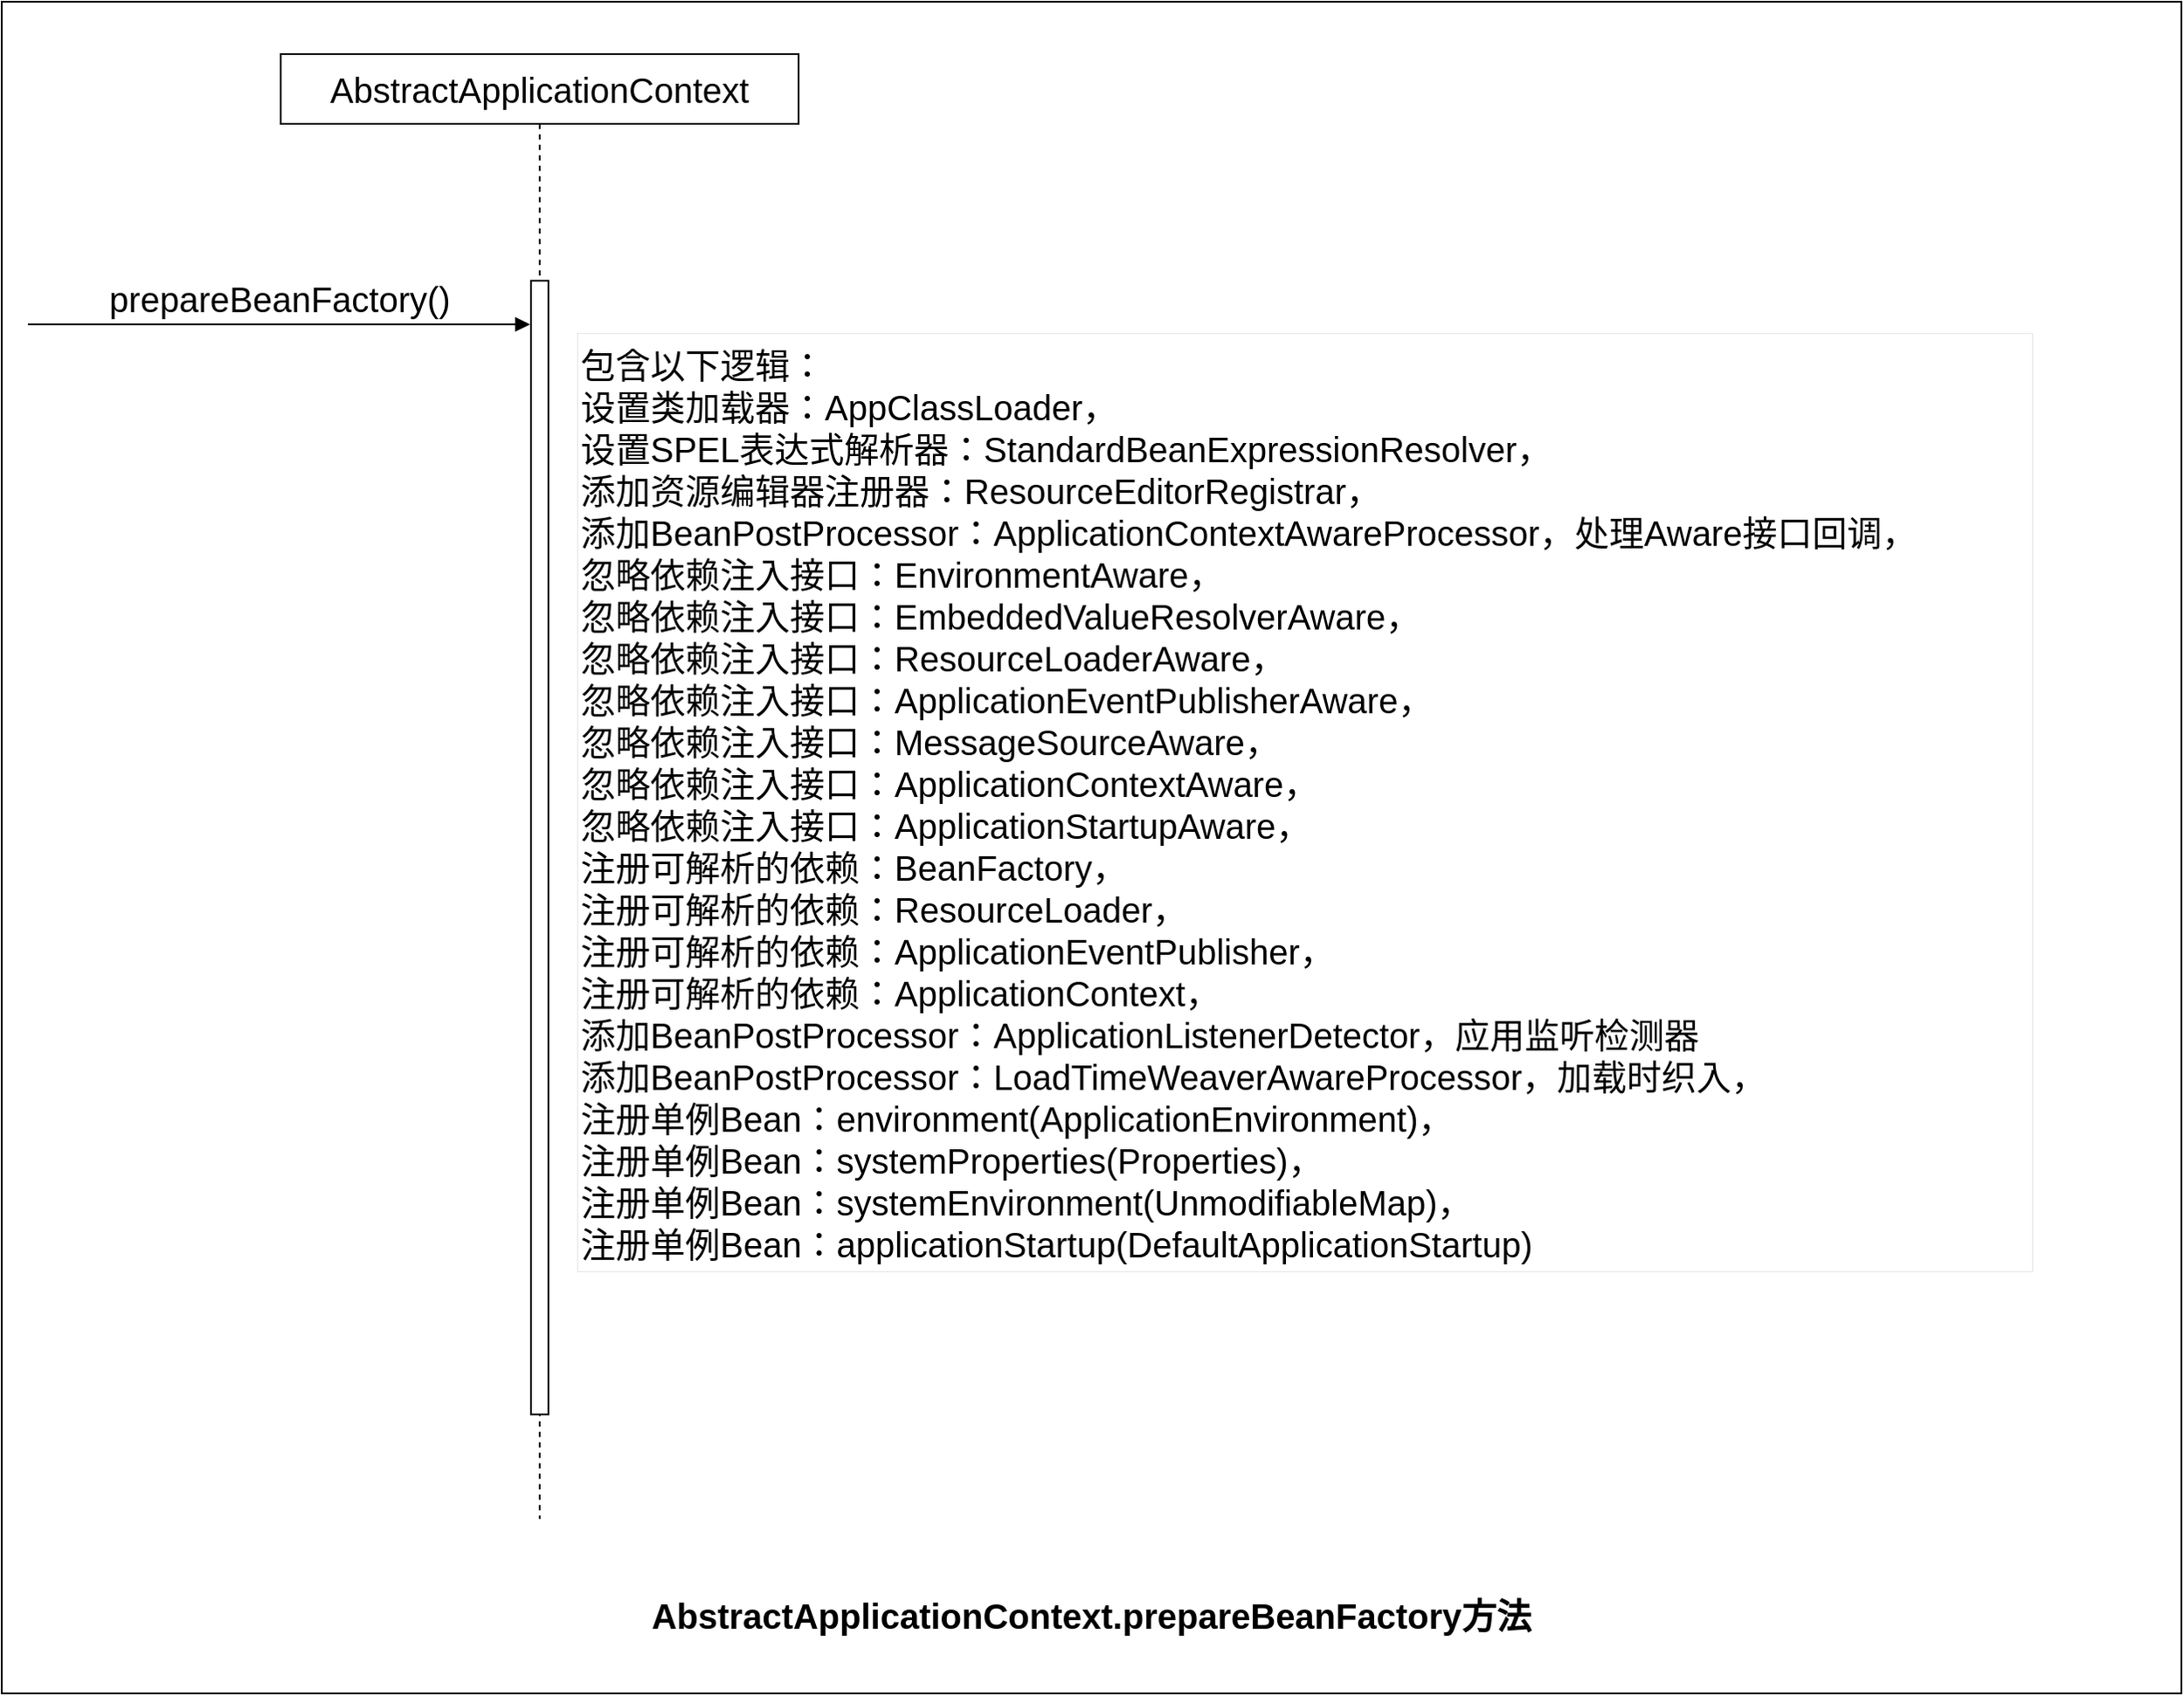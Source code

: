 <mxfile version="28.2.5">
  <diagram name="第 1 页" id="A2wYnKDMZFF023bxGnZ8">
    <mxGraphModel dx="2006" dy="1126" grid="1" gridSize="10" guides="1" tooltips="1" connect="1" arrows="1" fold="1" page="1" pageScale="1" pageWidth="827" pageHeight="1169" background="none" math="0" shadow="0">
      <root>
        <mxCell id="0" />
        <mxCell id="1" parent="0" />
        <mxCell id="8HlDPOHAcPrSxFD7tWNl-6" value="" style="rounded=0;whiteSpace=wrap;html=1;fontSize=20;" parent="1" vertex="1">
          <mxGeometry x="20" y="180" width="1250" height="970" as="geometry" />
        </mxCell>
        <mxCell id="-QrxRBGIXTvyxB3OS5xk-1" value="AbstractApplicationContext" style="shape=umlLifeline;whiteSpace=wrap;html=1;container=1;dropTarget=0;collapsible=0;recursiveResize=0;outlineConnect=0;portConstraint=eastwest;newEdgeStyle={&quot;curved&quot;:0,&quot;rounded&quot;:0};fontSize=20;fontStyle=0;points=[[0,0,0,0,5],[0,1,0,0,-5],[1,0,0,0,5],[1,1,0,0,-5]];perimeter=rectanglePerimeter;targetShapes=umlLifeline;participant=label;fontColor=default;" parent="1" vertex="1">
          <mxGeometry x="180" y="210" width="297" height="840" as="geometry" />
        </mxCell>
        <mxCell id="-QrxRBGIXTvyxB3OS5xk-2" value="" style="html=1;points=[[0,0,0,0,5],[0,1,0,0,-5],[1,0,0,0,5],[1,1,0,0,-5]];perimeter=orthogonalPerimeter;outlineConnect=0;targetShapes=umlLifeline;portConstraint=eastwest;newEdgeStyle={&quot;curved&quot;:0,&quot;rounded&quot;:0};fontSize=20;" parent="-QrxRBGIXTvyxB3OS5xk-1" vertex="1">
          <mxGeometry x="143.5" y="130" width="10" height="650" as="geometry" />
        </mxCell>
        <mxCell id="-QrxRBGIXTvyxB3OS5xk-56" value="&lt;span style=&quot;text-align: left;&quot;&gt;prepareBeanFactory&lt;/span&gt;()" style="html=1;verticalAlign=bottom;endArrow=block;curved=0;rounded=0;entryX=0;entryY=0;entryDx=0;entryDy=5;fontSize=20;fontStyle=0;fontColor=#000000;" parent="1" edge="1">
          <mxGeometry relative="1" as="geometry">
            <mxPoint x="35" y="365" as="sourcePoint" />
            <mxPoint x="323" y="365" as="targetPoint" />
          </mxGeometry>
        </mxCell>
        <mxCell id="-QrxRBGIXTvyxB3OS5xk-58" value="AbstractApplicationContext.&lt;span style=&quot;text-align: left; text-wrap-mode: nowrap; background-color: rgb(255, 255, 255);&quot;&gt;prepareBeanFactory&lt;/span&gt;&lt;span style=&quot;background-color: transparent; color: light-dark(rgb(0, 0, 0), rgb(255, 255, 255));&quot;&gt;方法&lt;/span&gt;" style="text;html=1;whiteSpace=wrap;strokeColor=none;fillColor=none;align=center;verticalAlign=middle;rounded=0;fontSize=20;fontStyle=1" parent="1" vertex="1">
          <mxGeometry x="300" y="1070" width="690" height="70" as="geometry" />
        </mxCell>
        <mxCell id="nxMJKHngHIf2koic3vLr-1" value="&lt;div&gt;包含以下逻辑：&lt;/div&gt;&lt;div&gt;设置类加载器：AppClassLoader，&lt;/div&gt;&lt;div&gt;设置SPEL表达式解析器：StandardBeanExpressionResolver，&lt;/div&gt;&lt;div&gt;添加资源编辑器注册器：ResourceEditorRegistrar，&lt;/div&gt;&lt;div&gt;添加&lt;span style=&quot;background-color: transparent; color: light-dark(rgb(0, 0, 0), rgb(255, 255, 255));&quot;&gt;BeanPostProcessor：&lt;/span&gt;&lt;span style=&quot;background-color: transparent; color: light-dark(rgb(0, 0, 0), rgb(255, 255, 255));&quot;&gt;ApplicationContextAwareProcessor，处理Aware接口回调，&lt;/span&gt;&lt;/div&gt;&lt;div&gt;忽略依赖注入接口：EnvironmentAware，&lt;/div&gt;&lt;div&gt;忽略依赖注入接口：EmbeddedValueResolverAware，&lt;/div&gt;&lt;div&gt;忽略依赖注入接口：ResourceLoaderAware，&lt;/div&gt;&lt;div&gt;忽略依赖注入接口：ApplicationEventPublisherAware，&lt;/div&gt;&lt;div&gt;忽略依赖注入接口：MessageSourceAware，&lt;/div&gt;&lt;div&gt;忽略依赖注入接口：ApplicationContextAware，&lt;/div&gt;&lt;div&gt;忽略依赖注入接口：ApplicationStartupAware，&lt;/div&gt;&lt;div&gt;注册可解析的依赖：BeanFactory，&lt;/div&gt;&lt;div&gt;注册可解析的依赖：ResourceLoader，&lt;/div&gt;&lt;div&gt;注册可解析的依赖：ApplicationEventPublisher，&lt;/div&gt;&lt;div&gt;注册可解析的依赖：ApplicationContext，&lt;/div&gt;&lt;div&gt;添加&lt;span style=&quot;background-color: transparent; color: light-dark(rgb(0, 0, 0), rgb(255, 255, 255));&quot;&gt;BeanPostProcessor：&lt;/span&gt;&lt;span style=&quot;background-color: transparent; color: light-dark(rgb(0, 0, 0), rgb(255, 255, 255));&quot;&gt;ApplicationListenerDetector，&lt;/span&gt;&lt;span style=&quot;background-color: transparent;&quot;&gt;应用监听检测器&lt;/span&gt;&lt;/div&gt;&lt;div&gt;添加&lt;span style=&quot;color: light-dark(rgb(0, 0, 0), rgb(255, 255, 255)); background-color: transparent;&quot;&gt;BeanPostProcessor：&lt;/span&gt;&lt;span style=&quot;background-color: transparent;&quot;&gt;LoadTimeWeaverAwareProcessor，加载时织入，&lt;/span&gt;&lt;span style=&quot;background-color: transparent; color: light-dark(rgb(0, 0, 0), rgb(255, 255, 255));&quot;&gt;&lt;/span&gt;&lt;/div&gt;&lt;div&gt;&lt;span style=&quot;background-color: transparent;&quot;&gt;注册单例Bean：&lt;/span&gt;&lt;span style=&quot;background-color: transparent;&quot;&gt;environment(&lt;/span&gt;&lt;span style=&quot;background-color: transparent;&quot;&gt;ApplicationEnvironment&lt;/span&gt;&lt;span style=&quot;background-color: transparent; color: light-dark(rgb(0, 0, 0), rgb(255, 255, 255));&quot;&gt;)，&lt;/span&gt;&lt;/div&gt;&lt;div&gt;&lt;span style=&quot;background-color: transparent;&quot;&gt;注册单例Bean：&lt;/span&gt;&lt;span style=&quot;background-color: transparent;&quot;&gt;systemProperties(&lt;/span&gt;&lt;span style=&quot;background-color: transparent;&quot;&gt;Properties&lt;/span&gt;&lt;span style=&quot;background-color: transparent; color: light-dark(rgb(0, 0, 0), rgb(255, 255, 255));&quot;&gt;)，&lt;/span&gt;&lt;/div&gt;&lt;div&gt;&lt;span style=&quot;background-color: transparent;&quot;&gt;注册单例Bean：&lt;/span&gt;&lt;span style=&quot;background-color: transparent;&quot;&gt;systemEnvironment(UnmodifiableMap)，&lt;/span&gt;&lt;/div&gt;&lt;div&gt;&lt;span style=&quot;background-color: transparent;&quot;&gt;注册单例Bean：&lt;/span&gt;&lt;span style=&quot;background-color: transparent;&quot;&gt;applicationStartup(&lt;/span&gt;&lt;span style=&quot;background-color: transparent;&quot;&gt;DefaultApplicationStartup&lt;/span&gt;&lt;span style=&quot;background-color: transparent; color: light-dark(rgb(0, 0, 0), rgb(255, 255, 255));&quot;&gt;)&lt;/span&gt;&lt;/div&gt;" style="html=1;whiteSpace=wrap;fontSize=20;strokeWidth=0;align=left;verticalAlign=top;" vertex="1" parent="1">
          <mxGeometry x="350" y="370" width="834.28" height="538" as="geometry" />
        </mxCell>
      </root>
    </mxGraphModel>
  </diagram>
</mxfile>
